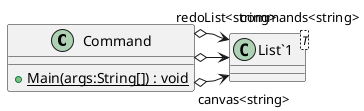 @startuml
class Command {
    + {static} Main(args:String[]) : void
}
class "List`1"<T> {
}
Command o-> "canvas<string>" "List`1"
Command o-> "redoList<string>" "List`1"
Command o-> "commands<string>" "List`1"
@enduml
